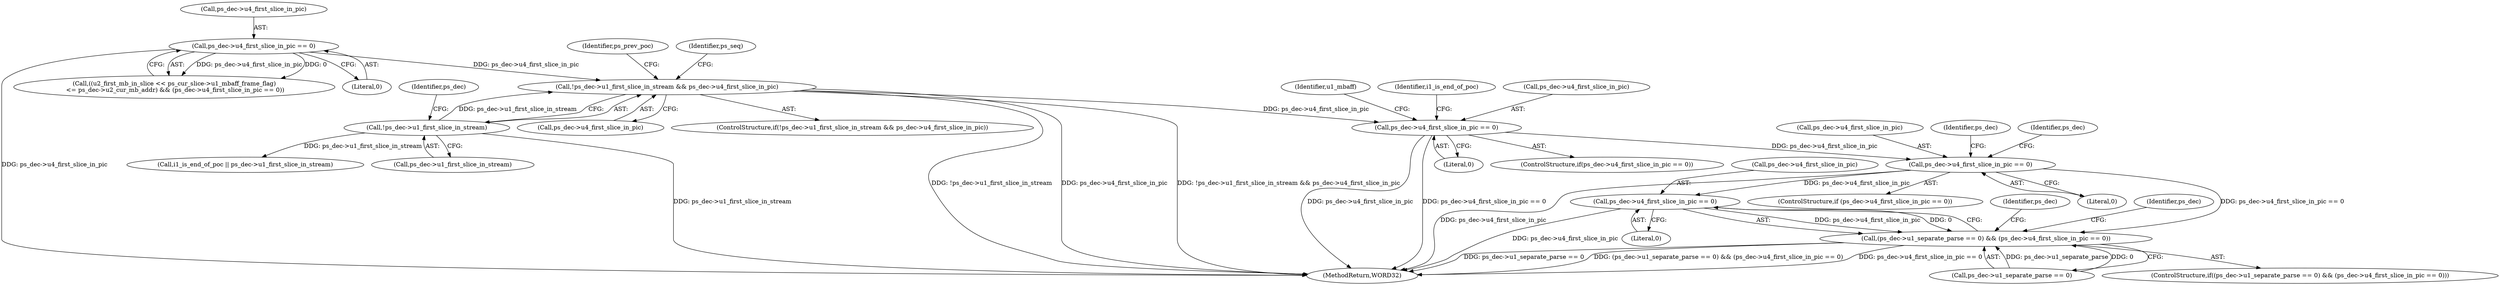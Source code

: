digraph "0_Android_6c327afb263837bc90760c55c6605b26161a4eb9_0@pointer" {
"1001252" [label="(Call,ps_dec->u4_first_slice_in_pic == 0)"];
"1001231" [label="(Call,ps_dec->u4_first_slice_in_pic == 0)"];
"1000865" [label="(Call,ps_dec->u4_first_slice_in_pic == 0)"];
"1000458" [label="(Call,!ps_dec->u1_first_slice_in_stream && ps_dec->u4_first_slice_in_pic)"];
"1000459" [label="(Call,!ps_dec->u1_first_slice_in_stream)"];
"1000256" [label="(Call,ps_dec->u4_first_slice_in_pic == 0)"];
"1001246" [label="(Call,(ps_dec->u1_separate_parse == 0) && (ps_dec->u4_first_slice_in_pic == 0))"];
"1000469" [label="(Identifier,ps_prev_poc)"];
"1000257" [label="(Call,ps_dec->u4_first_slice_in_pic)"];
"1001252" [label="(Call,ps_dec->u4_first_slice_in_pic == 0)"];
"1000866" [label="(Call,ps_dec->u4_first_slice_in_pic)"];
"1000865" [label="(Call,ps_dec->u4_first_slice_in_pic == 0)"];
"1000463" [label="(Call,ps_dec->u4_first_slice_in_pic)"];
"1001232" [label="(Call,ps_dec->u4_first_slice_in_pic)"];
"1001260" [label="(Identifier,ps_dec)"];
"1000611" [label="(Identifier,ps_seq)"];
"1001246" [label="(Call,(ps_dec->u1_separate_parse == 0) && (ps_dec->u4_first_slice_in_pic == 0))"];
"1001235" [label="(Literal,0)"];
"1000910" [label="(Call,i1_is_end_of_poc || ps_dec->u1_first_slice_in_stream)"];
"1001264" [label="(Identifier,ps_dec)"];
"1001245" [label="(ControlStructure,if((ps_dec->u1_separate_parse == 0) && (ps_dec->u4_first_slice_in_pic == 0)))"];
"1001256" [label="(Literal,0)"];
"1001253" [label="(Call,ps_dec->u4_first_slice_in_pic)"];
"1000457" [label="(ControlStructure,if(!ps_dec->u1_first_slice_in_stream && ps_dec->u4_first_slice_in_pic))"];
"1001239" [label="(Identifier,ps_dec)"];
"1000464" [label="(Identifier,ps_dec)"];
"1000899" [label="(Identifier,u1_mbaff)"];
"1001247" [label="(Call,ps_dec->u1_separate_parse == 0)"];
"1000260" [label="(Literal,0)"];
"1000459" [label="(Call,!ps_dec->u1_first_slice_in_stream)"];
"1000256" [label="(Call,ps_dec->u4_first_slice_in_pic == 0)"];
"1002606" [label="(MethodReturn,WORD32)"];
"1000460" [label="(Call,ps_dec->u1_first_slice_in_stream)"];
"1000458" [label="(Call,!ps_dec->u1_first_slice_in_stream && ps_dec->u4_first_slice_in_pic)"];
"1001249" [label="(Identifier,ps_dec)"];
"1001230" [label="(ControlStructure,if (ps_dec->u4_first_slice_in_pic == 0))"];
"1000864" [label="(ControlStructure,if(ps_dec->u4_first_slice_in_pic == 0))"];
"1000872" [label="(Identifier,i1_is_end_of_poc)"];
"1000869" [label="(Literal,0)"];
"1001231" [label="(Call,ps_dec->u4_first_slice_in_pic == 0)"];
"1000246" [label="(Call,((u2_first_mb_in_slice << ps_cur_slice->u1_mbaff_frame_flag)\n <= ps_dec->u2_cur_mb_addr) && (ps_dec->u4_first_slice_in_pic == 0))"];
"1001252" -> "1001246"  [label="AST: "];
"1001252" -> "1001256"  [label="CFG: "];
"1001253" -> "1001252"  [label="AST: "];
"1001256" -> "1001252"  [label="AST: "];
"1001246" -> "1001252"  [label="CFG: "];
"1001252" -> "1002606"  [label="DDG: ps_dec->u4_first_slice_in_pic"];
"1001252" -> "1001246"  [label="DDG: ps_dec->u4_first_slice_in_pic"];
"1001252" -> "1001246"  [label="DDG: 0"];
"1001231" -> "1001252"  [label="DDG: ps_dec->u4_first_slice_in_pic"];
"1001231" -> "1001230"  [label="AST: "];
"1001231" -> "1001235"  [label="CFG: "];
"1001232" -> "1001231"  [label="AST: "];
"1001235" -> "1001231"  [label="AST: "];
"1001239" -> "1001231"  [label="CFG: "];
"1001249" -> "1001231"  [label="CFG: "];
"1001231" -> "1002606"  [label="DDG: ps_dec->u4_first_slice_in_pic"];
"1000865" -> "1001231"  [label="DDG: ps_dec->u4_first_slice_in_pic"];
"1001231" -> "1001246"  [label="DDG: ps_dec->u4_first_slice_in_pic == 0"];
"1000865" -> "1000864"  [label="AST: "];
"1000865" -> "1000869"  [label="CFG: "];
"1000866" -> "1000865"  [label="AST: "];
"1000869" -> "1000865"  [label="AST: "];
"1000872" -> "1000865"  [label="CFG: "];
"1000899" -> "1000865"  [label="CFG: "];
"1000865" -> "1002606"  [label="DDG: ps_dec->u4_first_slice_in_pic"];
"1000865" -> "1002606"  [label="DDG: ps_dec->u4_first_slice_in_pic == 0"];
"1000458" -> "1000865"  [label="DDG: ps_dec->u4_first_slice_in_pic"];
"1000458" -> "1000457"  [label="AST: "];
"1000458" -> "1000459"  [label="CFG: "];
"1000458" -> "1000463"  [label="CFG: "];
"1000459" -> "1000458"  [label="AST: "];
"1000463" -> "1000458"  [label="AST: "];
"1000469" -> "1000458"  [label="CFG: "];
"1000611" -> "1000458"  [label="CFG: "];
"1000458" -> "1002606"  [label="DDG: !ps_dec->u1_first_slice_in_stream"];
"1000458" -> "1002606"  [label="DDG: ps_dec->u4_first_slice_in_pic"];
"1000458" -> "1002606"  [label="DDG: !ps_dec->u1_first_slice_in_stream && ps_dec->u4_first_slice_in_pic"];
"1000459" -> "1000458"  [label="DDG: ps_dec->u1_first_slice_in_stream"];
"1000256" -> "1000458"  [label="DDG: ps_dec->u4_first_slice_in_pic"];
"1000459" -> "1000460"  [label="CFG: "];
"1000460" -> "1000459"  [label="AST: "];
"1000464" -> "1000459"  [label="CFG: "];
"1000459" -> "1002606"  [label="DDG: ps_dec->u1_first_slice_in_stream"];
"1000459" -> "1000910"  [label="DDG: ps_dec->u1_first_slice_in_stream"];
"1000256" -> "1000246"  [label="AST: "];
"1000256" -> "1000260"  [label="CFG: "];
"1000257" -> "1000256"  [label="AST: "];
"1000260" -> "1000256"  [label="AST: "];
"1000246" -> "1000256"  [label="CFG: "];
"1000256" -> "1002606"  [label="DDG: ps_dec->u4_first_slice_in_pic"];
"1000256" -> "1000246"  [label="DDG: ps_dec->u4_first_slice_in_pic"];
"1000256" -> "1000246"  [label="DDG: 0"];
"1001246" -> "1001245"  [label="AST: "];
"1001246" -> "1001247"  [label="CFG: "];
"1001247" -> "1001246"  [label="AST: "];
"1001260" -> "1001246"  [label="CFG: "];
"1001264" -> "1001246"  [label="CFG: "];
"1001246" -> "1002606"  [label="DDG: ps_dec->u1_separate_parse == 0"];
"1001246" -> "1002606"  [label="DDG: (ps_dec->u1_separate_parse == 0) && (ps_dec->u4_first_slice_in_pic == 0)"];
"1001246" -> "1002606"  [label="DDG: ps_dec->u4_first_slice_in_pic == 0"];
"1001247" -> "1001246"  [label="DDG: ps_dec->u1_separate_parse"];
"1001247" -> "1001246"  [label="DDG: 0"];
}
